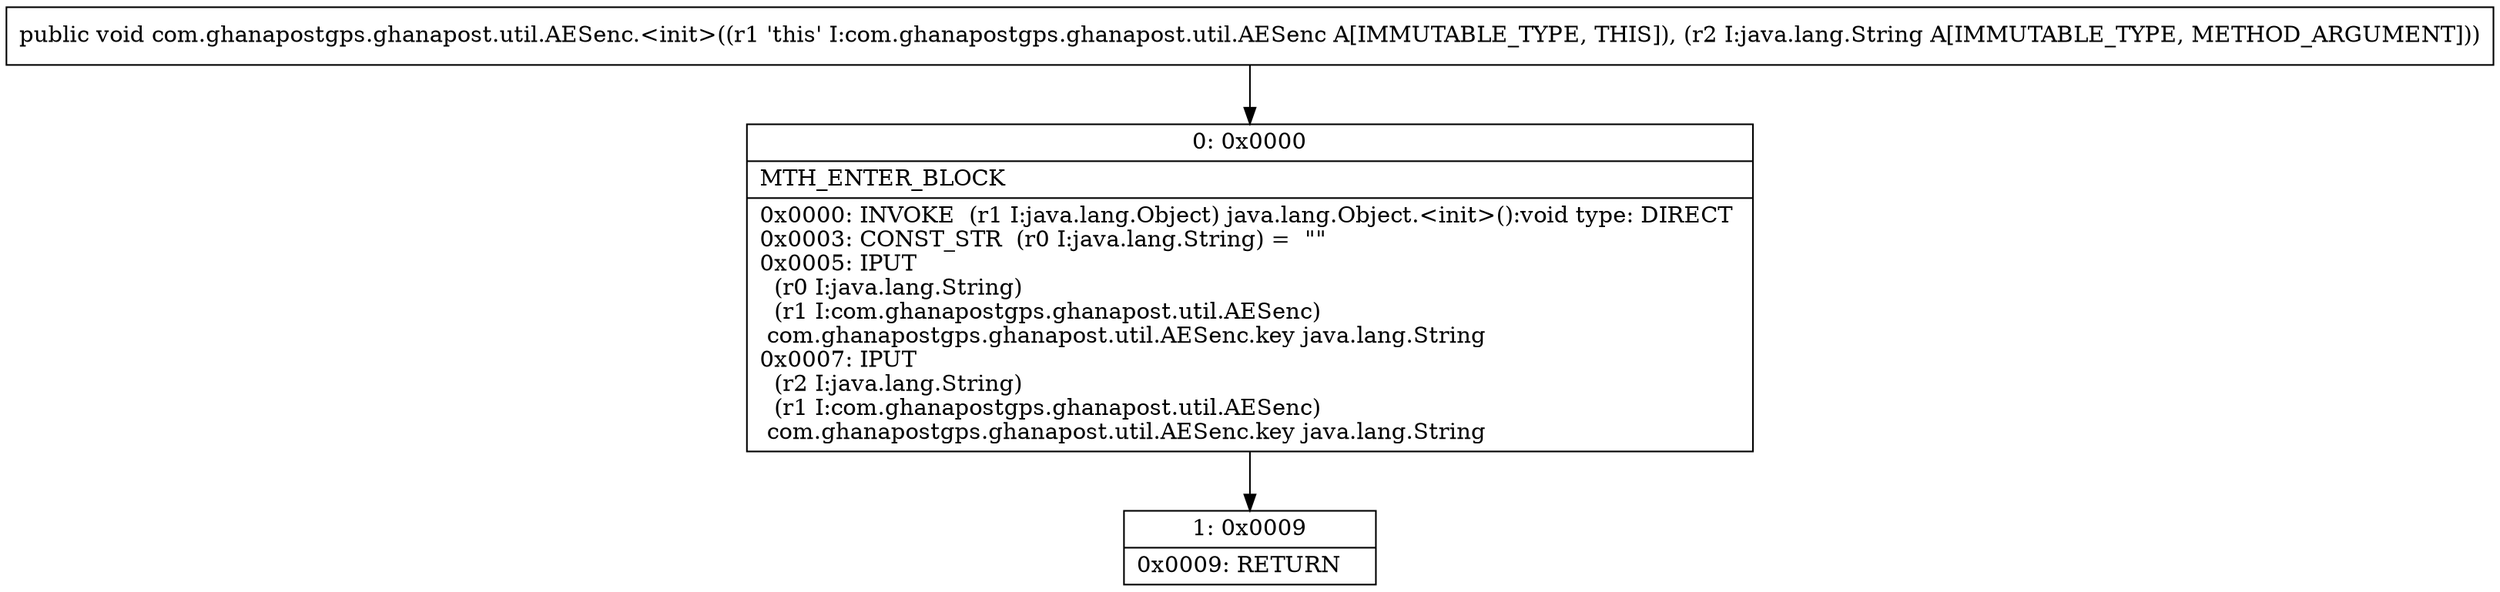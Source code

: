 digraph "CFG forcom.ghanapostgps.ghanapost.util.AESenc.\<init\>(Ljava\/lang\/String;)V" {
Node_0 [shape=record,label="{0\:\ 0x0000|MTH_ENTER_BLOCK\l|0x0000: INVOKE  (r1 I:java.lang.Object) java.lang.Object.\<init\>():void type: DIRECT \l0x0003: CONST_STR  (r0 I:java.lang.String) =  \"\" \l0x0005: IPUT  \l  (r0 I:java.lang.String)\l  (r1 I:com.ghanapostgps.ghanapost.util.AESenc)\l com.ghanapostgps.ghanapost.util.AESenc.key java.lang.String \l0x0007: IPUT  \l  (r2 I:java.lang.String)\l  (r1 I:com.ghanapostgps.ghanapost.util.AESenc)\l com.ghanapostgps.ghanapost.util.AESenc.key java.lang.String \l}"];
Node_1 [shape=record,label="{1\:\ 0x0009|0x0009: RETURN   \l}"];
MethodNode[shape=record,label="{public void com.ghanapostgps.ghanapost.util.AESenc.\<init\>((r1 'this' I:com.ghanapostgps.ghanapost.util.AESenc A[IMMUTABLE_TYPE, THIS]), (r2 I:java.lang.String A[IMMUTABLE_TYPE, METHOD_ARGUMENT])) }"];
MethodNode -> Node_0;
Node_0 -> Node_1;
}


